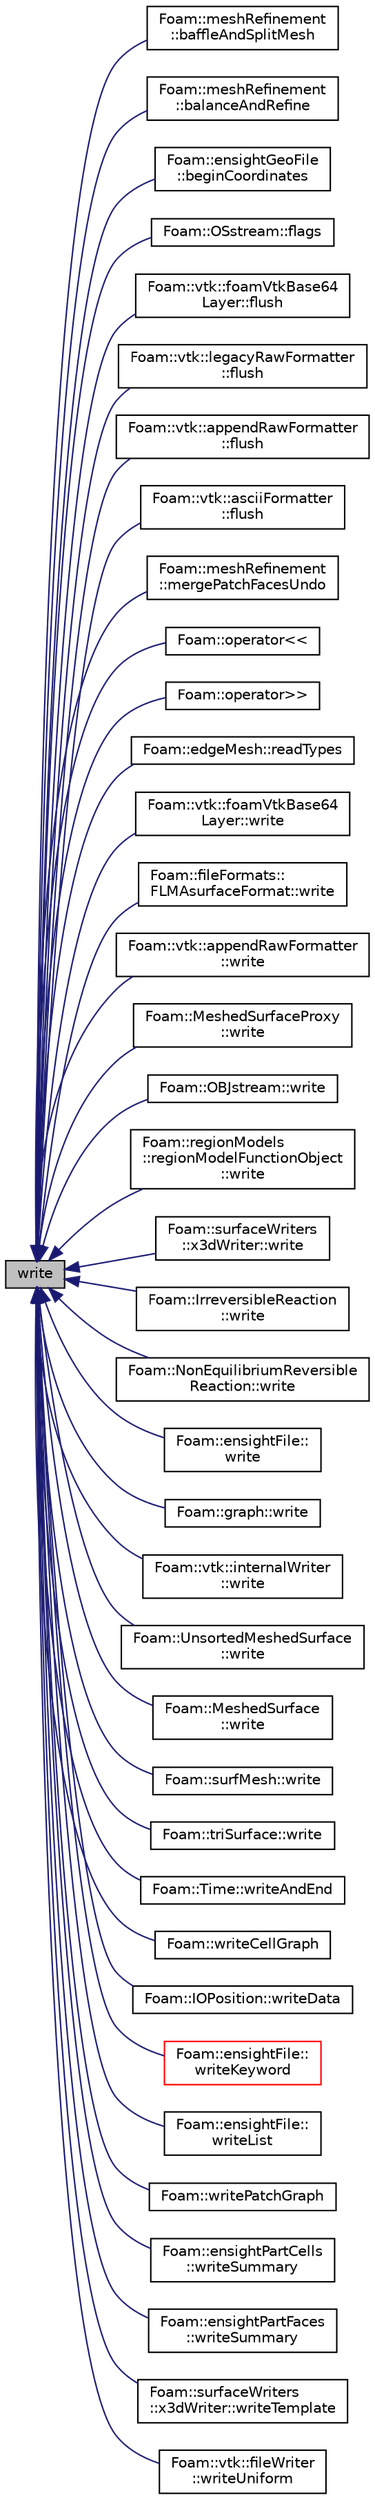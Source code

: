 digraph "write"
{
  bgcolor="transparent";
  edge [fontname="Helvetica",fontsize="10",labelfontname="Helvetica",labelfontsize="10"];
  node [fontname="Helvetica",fontsize="10",shape=record];
  rankdir="LR";
  Node1 [label="write",height=0.2,width=0.4,color="black", fillcolor="grey75", style="filled" fontcolor="black"];
  Node1 -> Node2 [dir="back",color="midnightblue",fontsize="10",style="solid",fontname="Helvetica"];
  Node2 [label="Foam::meshRefinement\l::baffleAndSplitMesh",height=0.2,width=0.4,color="black",URL="$classFoam_1_1meshRefinement.html#a5cc27f52a8b8eba9519bf9984f46576b",tooltip="Split off unreachable areas of mesh. "];
  Node1 -> Node3 [dir="back",color="midnightblue",fontsize="10",style="solid",fontname="Helvetica"];
  Node3 [label="Foam::meshRefinement\l::balanceAndRefine",height=0.2,width=0.4,color="black",URL="$classFoam_1_1meshRefinement.html#a02af88fa15d03fdfdc48254ccdd2a45c",tooltip="Balance before refining some cells. "];
  Node1 -> Node4 [dir="back",color="midnightblue",fontsize="10",style="solid",fontname="Helvetica"];
  Node4 [label="Foam::ensightGeoFile\l::beginCoordinates",height=0.2,width=0.4,color="black",URL="$classFoam_1_1ensightGeoFile.html#ac027bb1336205c3d92eae03ae9c0920a",tooltip="Begin a &quot;coordinates&quot; block. "];
  Node1 -> Node5 [dir="back",color="midnightblue",fontsize="10",style="solid",fontname="Helvetica"];
  Node5 [label="Foam::OSstream::flags",height=0.2,width=0.4,color="black",URL="$classFoam_1_1OSstream.html#a0e24a30097537433feff46ac0920a5f3",tooltip="Return flags of output stream. "];
  Node1 -> Node6 [dir="back",color="midnightblue",fontsize="10",style="solid",fontname="Helvetica"];
  Node6 [label="Foam::vtk::foamVtkBase64\lLayer::flush",height=0.2,width=0.4,color="black",URL="$classFoam_1_1vtk_1_1foamVtkBase64Layer.html#adac116554b543b7c4228c018a85882f5",tooltip="End the encoding sequence (padding the final characters with &#39;=&#39;) "];
  Node1 -> Node7 [dir="back",color="midnightblue",fontsize="10",style="solid",fontname="Helvetica"];
  Node7 [label="Foam::vtk::legacyRawFormatter\l::flush",height=0.2,width=0.4,color="black",URL="$classFoam_1_1vtk_1_1legacyRawFormatter.html#adac116554b543b7c4228c018a85882f5",tooltip="Write a newline to the output. "];
  Node1 -> Node8 [dir="back",color="midnightblue",fontsize="10",style="solid",fontname="Helvetica"];
  Node8 [label="Foam::vtk::appendRawFormatter\l::flush",height=0.2,width=0.4,color="black",URL="$classFoam_1_1vtk_1_1appendRawFormatter.html#adac116554b543b7c4228c018a85882f5",tooltip="A no-op for this format. "];
  Node1 -> Node9 [dir="back",color="midnightblue",fontsize="10",style="solid",fontname="Helvetica"];
  Node9 [label="Foam::vtk::asciiFormatter\l::flush",height=0.2,width=0.4,color="black",URL="$classFoam_1_1vtk_1_1asciiFormatter.html#adac116554b543b7c4228c018a85882f5",tooltip="Write a newline if needed to finish a line of output. "];
  Node1 -> Node10 [dir="back",color="midnightblue",fontsize="10",style="solid",fontname="Helvetica"];
  Node10 [label="Foam::meshRefinement\l::mergePatchFacesUndo",height=0.2,width=0.4,color="black",URL="$classFoam_1_1meshRefinement.html#ad8250b1fa9c2e0cc9f75bd08c017d11a",tooltip="Merge coplanar faces. preserveFaces is != -1 for faces. "];
  Node1 -> Node11 [dir="back",color="midnightblue",fontsize="10",style="solid",fontname="Helvetica"];
  Node11 [label="Foam::operator\<\<",height=0.2,width=0.4,color="black",URL="$namespaceFoam.html#a7aba24cde279aa1cfb3564ad9ccaab00"];
  Node1 -> Node12 [dir="back",color="midnightblue",fontsize="10",style="solid",fontname="Helvetica"];
  Node12 [label="Foam::operator\>\>",height=0.2,width=0.4,color="black",URL="$namespaceFoam.html#a4f163b20d150af4b52fe83671c91981d"];
  Node1 -> Node13 [dir="back",color="midnightblue",fontsize="10",style="solid",fontname="Helvetica"];
  Node13 [label="Foam::edgeMesh::readTypes",height=0.2,width=0.4,color="black",URL="$classFoam_1_1edgeMesh.html#afbaf6ae76ad58a3e00b4e46a63f83f7f"];
  Node1 -> Node14 [dir="back",color="midnightblue",fontsize="10",style="solid",fontname="Helvetica"];
  Node14 [label="Foam::vtk::foamVtkBase64\lLayer::write",height=0.2,width=0.4,color="black",URL="$classFoam_1_1vtk_1_1foamVtkBase64Layer.html#a19001cd785f37bd7cd209db9c2ffcefb"];
  Node1 -> Node15 [dir="back",color="midnightblue",fontsize="10",style="solid",fontname="Helvetica"];
  Node15 [label="Foam::fileFormats::\lFLMAsurfaceFormat::write",height=0.2,width=0.4,color="black",URL="$classFoam_1_1fileFormats_1_1FLMAsurfaceFormat.html#a6ec61957e13b15f91c3137de94712e52",tooltip="Write surface mesh components by proxy. "];
  Node1 -> Node16 [dir="back",color="midnightblue",fontsize="10",style="solid",fontname="Helvetica"];
  Node16 [label="Foam::vtk::appendRawFormatter\l::write",height=0.2,width=0.4,color="black",URL="$classFoam_1_1vtk_1_1appendRawFormatter.html#a19001cd785f37bd7cd209db9c2ffcefb"];
  Node1 -> Node17 [dir="back",color="midnightblue",fontsize="10",style="solid",fontname="Helvetica"];
  Node17 [label="Foam::MeshedSurfaceProxy\l::write",height=0.2,width=0.4,color="black",URL="$classFoam_1_1MeshedSurfaceProxy.html#a758600d18bce83705568a5e87f10b3f3",tooltip="Write to file, selected based on given extension. "];
  Node1 -> Node18 [dir="back",color="midnightblue",fontsize="10",style="solid",fontname="Helvetica"];
  Node18 [label="Foam::OBJstream::write",height=0.2,width=0.4,color="black",URL="$classFoam_1_1OBJstream.html#ae106328d18517b18525f123913355f3f",tooltip="Write point and vector normal (&#39;vn&#39;) "];
  Node1 -> Node19 [dir="back",color="midnightblue",fontsize="10",style="solid",fontname="Helvetica"];
  Node19 [label="Foam::regionModels\l::regionModelFunctionObject\l::write",height=0.2,width=0.4,color="black",URL="$classFoam_1_1regionModels_1_1regionModelFunctionObject.html#a9ba943a3e5d19bd6cbbeecedbd8aa972",tooltip="write "];
  Node1 -> Node20 [dir="back",color="midnightblue",fontsize="10",style="solid",fontname="Helvetica"];
  Node20 [label="Foam::surfaceWriters\l::x3dWriter::write",height=0.2,width=0.4,color="black",URL="$classFoam_1_1surfaceWriters_1_1x3dWriter.html#afd799dadb33a0ff968bae2ddcb13787b",tooltip="Write surface geometry to file. "];
  Node1 -> Node21 [dir="back",color="midnightblue",fontsize="10",style="solid",fontname="Helvetica"];
  Node21 [label="Foam::IrreversibleReaction\l::write",height=0.2,width=0.4,color="black",URL="$classFoam_1_1IrreversibleReaction.html#a0941061ad5a26be83b4107d05750ace6",tooltip="Write. "];
  Node1 -> Node22 [dir="back",color="midnightblue",fontsize="10",style="solid",fontname="Helvetica"];
  Node22 [label="Foam::NonEquilibriumReversible\lReaction::write",height=0.2,width=0.4,color="black",URL="$classFoam_1_1NonEquilibriumReversibleReaction.html#a0941061ad5a26be83b4107d05750ace6",tooltip="Write. "];
  Node1 -> Node23 [dir="back",color="midnightblue",fontsize="10",style="solid",fontname="Helvetica"];
  Node23 [label="Foam::ensightFile::\lwrite",height=0.2,width=0.4,color="black",URL="$classFoam_1_1ensightFile.html#ae061824fc23f9b2de01a0e8c0b98cdf9",tooltip="Write integer as &quot;%10d&quot; or as binary. "];
  Node1 -> Node24 [dir="back",color="midnightblue",fontsize="10",style="solid",fontname="Helvetica"];
  Node24 [label="Foam::graph::write",height=0.2,width=0.4,color="black",URL="$classFoam_1_1graph.html#a8ccfafff6578b72c9c4c2232a7a23655",tooltip="Write graph to file in given path-name and format. "];
  Node1 -> Node25 [dir="back",color="midnightblue",fontsize="10",style="solid",fontname="Helvetica"];
  Node25 [label="Foam::vtk::internalWriter\l::write",height=0.2,width=0.4,color="black",URL="$classFoam_1_1vtk_1_1internalWriter.html#a2b10071cb0aa057727e2723b94e5f98d",tooltip="Write internal field with point interpolation. "];
  Node1 -> Node26 [dir="back",color="midnightblue",fontsize="10",style="solid",fontname="Helvetica"];
  Node26 [label="Foam::UnsortedMeshedSurface\l::write",height=0.2,width=0.4,color="black",URL="$classFoam_1_1UnsortedMeshedSurface.html#ad19e551d629cdd4ae7a88c9bb3bf5b94",tooltip="Write to file, selected based on given extension. "];
  Node1 -> Node27 [dir="back",color="midnightblue",fontsize="10",style="solid",fontname="Helvetica"];
  Node27 [label="Foam::MeshedSurface\l::write",height=0.2,width=0.4,color="black",URL="$classFoam_1_1MeshedSurface.html#a4ad5a68119d6c84f48671bada8ffd217",tooltip="Write to file, selecting writer based on the given extension. "];
  Node1 -> Node28 [dir="back",color="midnightblue",fontsize="10",style="solid",fontname="Helvetica"];
  Node28 [label="Foam::surfMesh::write",height=0.2,width=0.4,color="black",URL="$classFoam_1_1surfMesh.html#a337c7c43e6513303cdb161a434e5b93a",tooltip="Write to file, choosing writer given extension. "];
  Node1 -> Node29 [dir="back",color="midnightblue",fontsize="10",style="solid",fontname="Helvetica"];
  Node29 [label="Foam::triSurface::write",height=0.2,width=0.4,color="black",URL="$classFoam_1_1triSurface.html#a4bc86b48333705e13add9de0db8eebd3",tooltip="Write to Ostream in simple FOAM format. "];
  Node1 -> Node30 [dir="back",color="midnightblue",fontsize="10",style="solid",fontname="Helvetica"];
  Node30 [label="Foam::Time::writeAndEnd",height=0.2,width=0.4,color="black",URL="$classFoam_1_1Time.html#a17ef6f7300e1cea72c104e58aa762c62",tooltip="Write the objects now (not at end of iteration) and end the run. "];
  Node1 -> Node31 [dir="back",color="midnightblue",fontsize="10",style="solid",fontname="Helvetica"];
  Node31 [label="Foam::writeCellGraph",height=0.2,width=0.4,color="black",URL="$namespaceFoam.html#a547c50592023b35182f707df90797abb"];
  Node1 -> Node32 [dir="back",color="midnightblue",fontsize="10",style="solid",fontname="Helvetica"];
  Node32 [label="Foam::IOPosition::writeData",height=0.2,width=0.4,color="black",URL="$classFoam_1_1IOPosition.html#a8636852e37dd7a5d68b3c25ee656f778",tooltip="Pure virtual writeData function. "];
  Node1 -> Node33 [dir="back",color="midnightblue",fontsize="10",style="solid",fontname="Helvetica"];
  Node33 [label="Foam::ensightFile::\lwriteKeyword",height=0.2,width=0.4,color="red",URL="$classFoam_1_1ensightFile.html#a5031a1ab582a24b2f78854489066ded0",tooltip="Write element keyword with trailing newline, optionally with undef. "];
  Node1 -> Node34 [dir="back",color="midnightblue",fontsize="10",style="solid",fontname="Helvetica"];
  Node34 [label="Foam::ensightFile::\lwriteList",height=0.2,width=0.4,color="black",URL="$classFoam_1_1ensightFile.html#a333f81e5131cc706c64d99b5e331b72d",tooltip="Write a list of floats as &quot;%12.5e&quot; or as binary. "];
  Node1 -> Node35 [dir="back",color="midnightblue",fontsize="10",style="solid",fontname="Helvetica"];
  Node35 [label="Foam::writePatchGraph",height=0.2,width=0.4,color="black",URL="$namespaceFoam.html#afc87ecb8ef9e8bcf8e44f36613fafddf"];
  Node1 -> Node36 [dir="back",color="midnightblue",fontsize="10",style="solid",fontname="Helvetica"];
  Node36 [label="Foam::ensightPartCells\l::writeSummary",height=0.2,width=0.4,color="black",URL="$classFoam_1_1ensightPartCells.html#a55417c83b753179e2813db1ad0a0a482",tooltip="Write summary information about the object. "];
  Node1 -> Node37 [dir="back",color="midnightblue",fontsize="10",style="solid",fontname="Helvetica"];
  Node37 [label="Foam::ensightPartFaces\l::writeSummary",height=0.2,width=0.4,color="black",URL="$classFoam_1_1ensightPartFaces.html#a55417c83b753179e2813db1ad0a0a482",tooltip="Write summary information about the object. "];
  Node1 -> Node38 [dir="back",color="midnightblue",fontsize="10",style="solid",fontname="Helvetica"];
  Node38 [label="Foam::surfaceWriters\l::x3dWriter::writeTemplate",height=0.2,width=0.4,color="black",URL="$classFoam_1_1surfaceWriters_1_1x3dWriter.html#a817eda2af780a14495d0652de348dfda"];
  Node1 -> Node39 [dir="back",color="midnightblue",fontsize="10",style="solid",fontname="Helvetica"];
  Node39 [label="Foam::vtk::fileWriter\l::writeUniform",height=0.2,width=0.4,color="black",URL="$classFoam_1_1vtk_1_1fileWriter.html#a30a2b24fd28e3dc08bc6617b20642ca1",tooltip="Write uniform field content. "];
}
